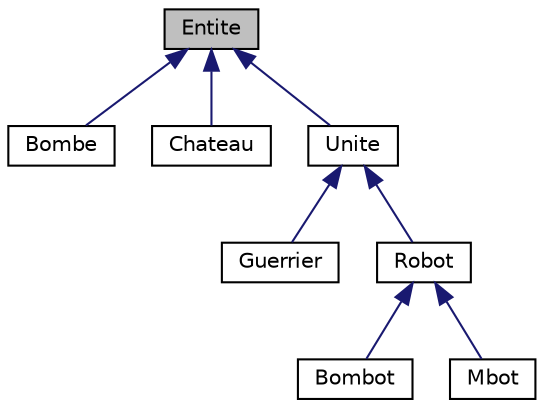 digraph "Entite"
{
 // LATEX_PDF_SIZE
  edge [fontname="Helvetica",fontsize="10",labelfontname="Helvetica",labelfontsize="10"];
  node [fontname="Helvetica",fontsize="10",shape=record];
  Node1 [label="Entite",height=0.2,width=0.4,color="black", fillcolor="grey75", style="filled", fontcolor="black",tooltip="Classe de base pour les entités du jeu."];
  Node1 -> Node2 [dir="back",color="midnightblue",fontsize="10",style="solid",fontname="Helvetica"];
  Node2 [label="Bombe",height=0.2,width=0.4,color="black", fillcolor="white", style="filled",URL="$class_bombe.html",tooltip="Classe représentant une bombe."];
  Node1 -> Node3 [dir="back",color="midnightblue",fontsize="10",style="solid",fontname="Helvetica"];
  Node3 [label="Chateau",height=0.2,width=0.4,color="black", fillcolor="white", style="filled",URL="$class_chateau.html",tooltip="Classe représentant un château."];
  Node1 -> Node4 [dir="back",color="midnightblue",fontsize="10",style="solid",fontname="Helvetica"];
  Node4 [label="Unite",height=0.2,width=0.4,color="black", fillcolor="white", style="filled",URL="$class_unite.html",tooltip="Classe Unite, héritant de la classe Entite, pour représenter une unité dans le jeu."];
  Node4 -> Node5 [dir="back",color="midnightblue",fontsize="10",style="solid",fontname="Helvetica"];
  Node5 [label="Guerrier",height=0.2,width=0.4,color="black", fillcolor="white", style="filled",URL="$class_guerrier.html",tooltip="Classe représentant un guerrier."];
  Node4 -> Node6 [dir="back",color="midnightblue",fontsize="10",style="solid",fontname="Helvetica"];
  Node6 [label="Robot",height=0.2,width=0.4,color="black", fillcolor="white", style="filled",URL="$class_robot.html",tooltip="Classe Robot, héritant de la classe Unite, pour représenter un robot dans le jeu."];
  Node6 -> Node7 [dir="back",color="midnightblue",fontsize="10",style="solid",fontname="Helvetica"];
  Node7 [label="Bombot",height=0.2,width=0.4,color="black", fillcolor="white", style="filled",URL="$class_bombot.html",tooltip="Classe représentant un robot bombe."];
  Node6 -> Node8 [dir="back",color="midnightblue",fontsize="10",style="solid",fontname="Helvetica"];
  Node8 [label="Mbot",height=0.2,width=0.4,color="black", fillcolor="white", style="filled",URL="$class_mbot.html",tooltip="Classe représentant le robot Mbot, dérivée de la classe Robot."];
}
